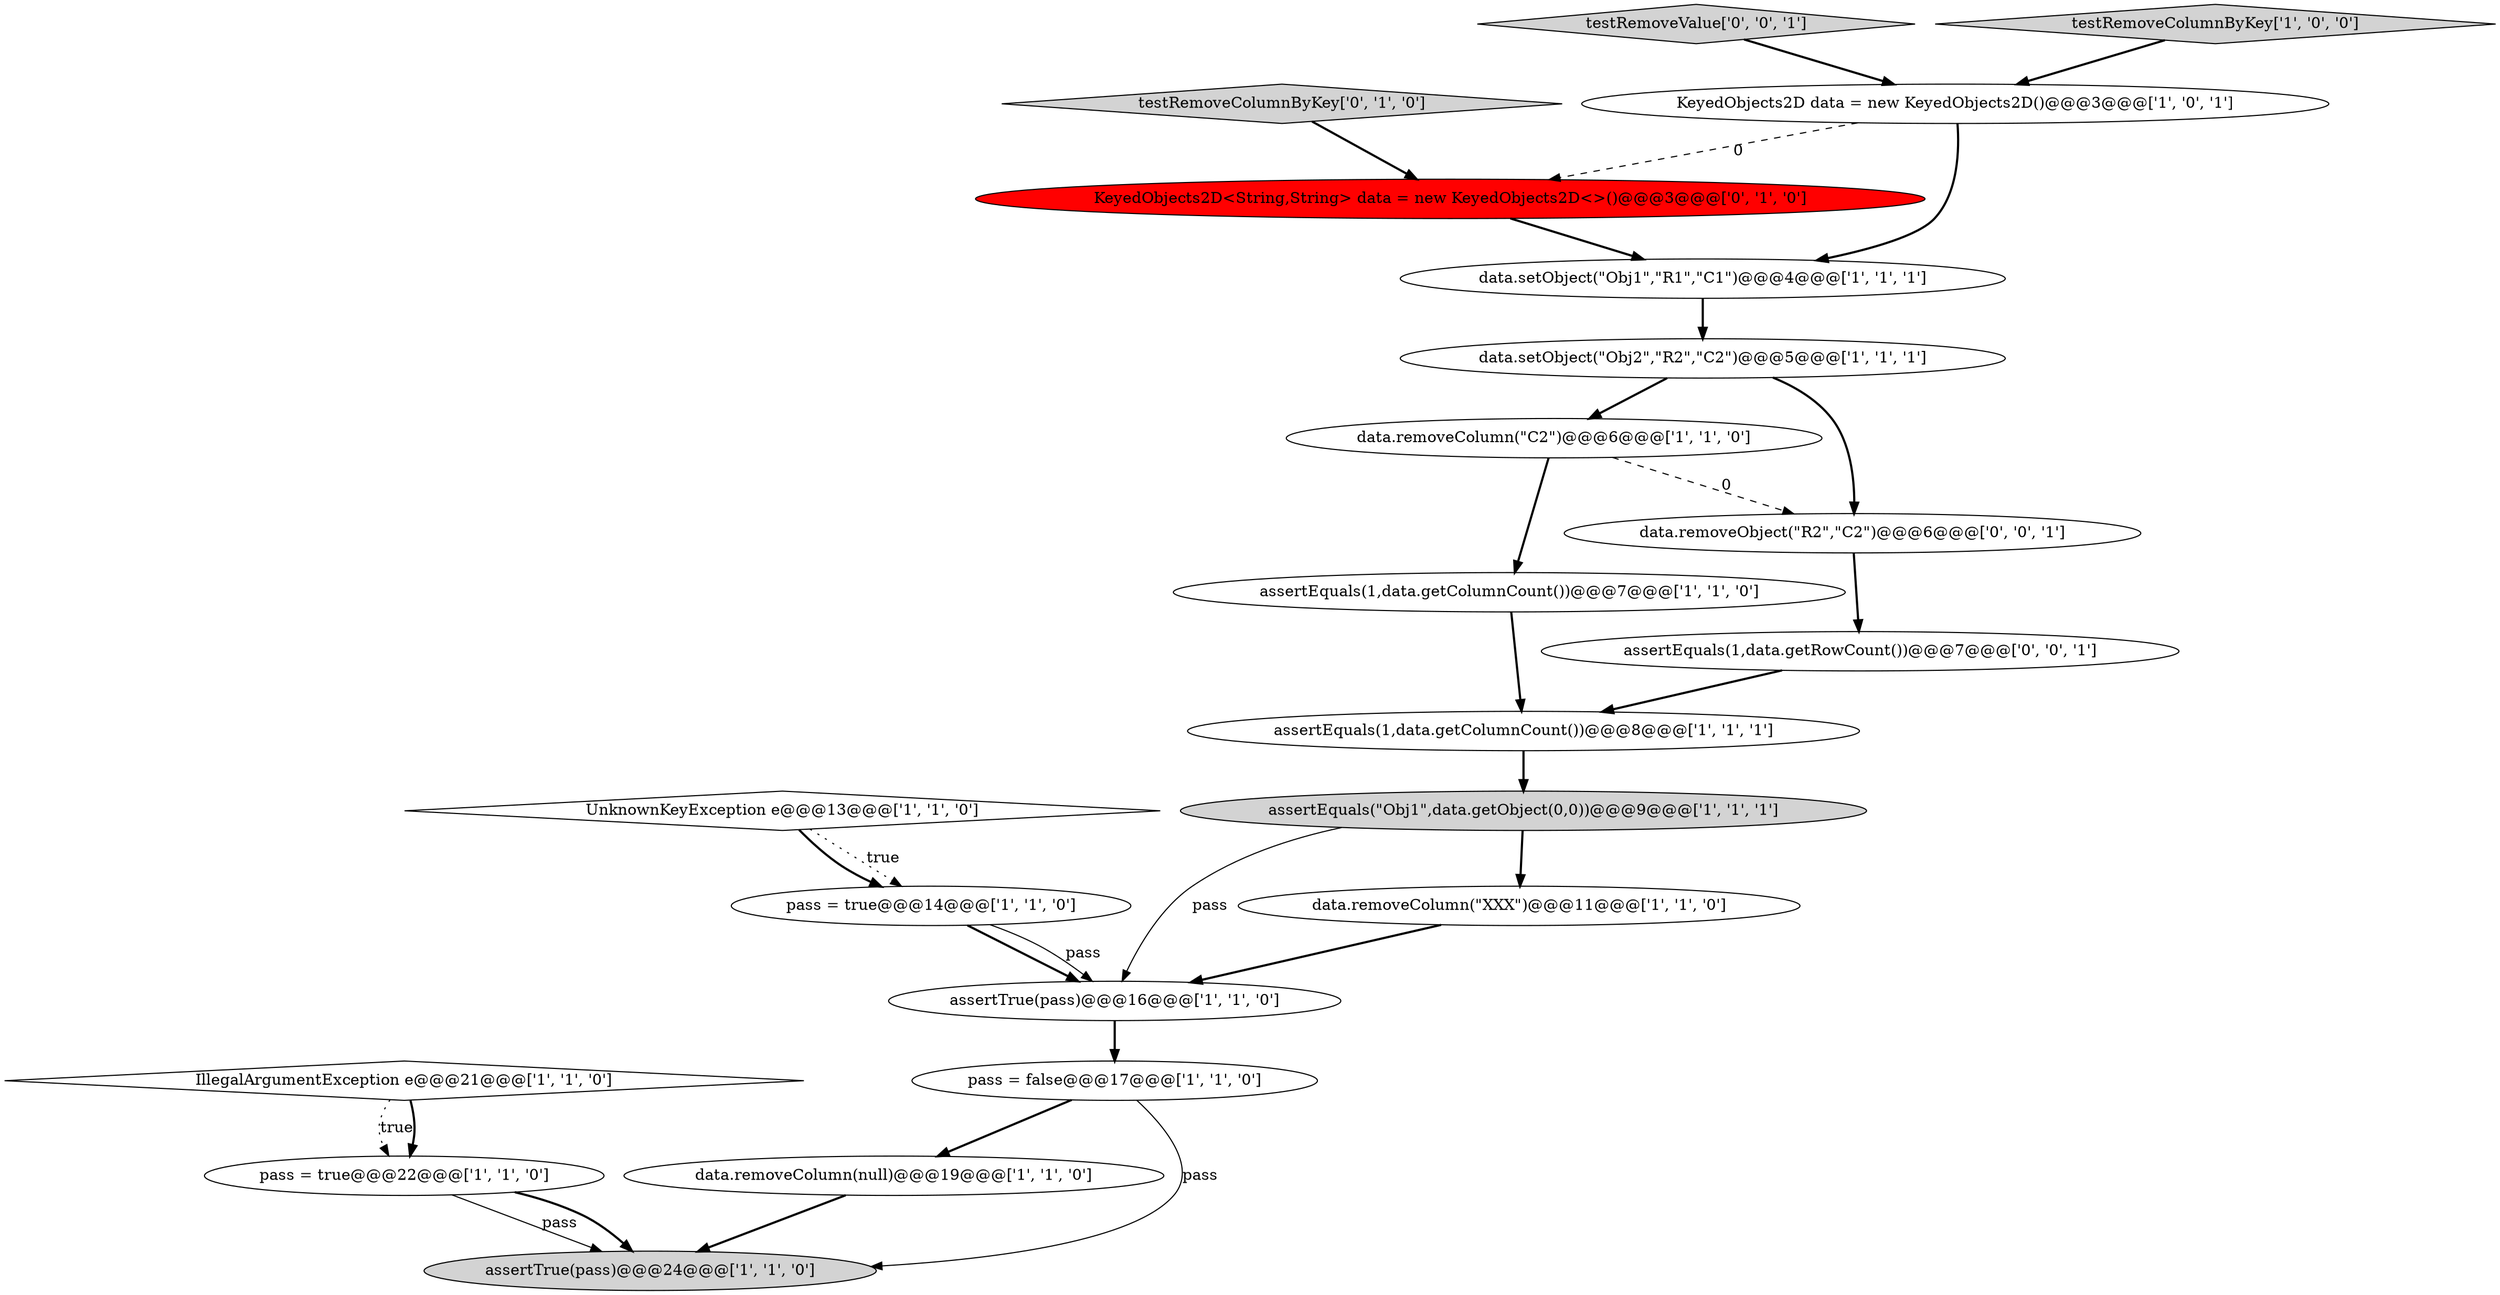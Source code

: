 digraph {
1 [style = filled, label = "data.removeColumn(\"C2\")@@@6@@@['1', '1', '0']", fillcolor = white, shape = ellipse image = "AAA0AAABBB1BBB"];
7 [style = filled, label = "assertTrue(pass)@@@16@@@['1', '1', '0']", fillcolor = white, shape = ellipse image = "AAA0AAABBB1BBB"];
14 [style = filled, label = "assertEquals(\"Obj1\",data.getObject(0,0))@@@9@@@['1', '1', '1']", fillcolor = lightgray, shape = ellipse image = "AAA0AAABBB1BBB"];
8 [style = filled, label = "assertEquals(1,data.getColumnCount())@@@7@@@['1', '1', '0']", fillcolor = white, shape = ellipse image = "AAA0AAABBB1BBB"];
20 [style = filled, label = "assertEquals(1,data.getRowCount())@@@7@@@['0', '0', '1']", fillcolor = white, shape = ellipse image = "AAA0AAABBB3BBB"];
15 [style = filled, label = "data.removeColumn(null)@@@19@@@['1', '1', '0']", fillcolor = white, shape = ellipse image = "AAA0AAABBB1BBB"];
3 [style = filled, label = "data.setObject(\"Obj2\",\"R2\",\"C2\")@@@5@@@['1', '1', '1']", fillcolor = white, shape = ellipse image = "AAA0AAABBB1BBB"];
11 [style = filled, label = "assertTrue(pass)@@@24@@@['1', '1', '0']", fillcolor = lightgray, shape = ellipse image = "AAA0AAABBB1BBB"];
13 [style = filled, label = "UnknownKeyException e@@@13@@@['1', '1', '0']", fillcolor = white, shape = diamond image = "AAA0AAABBB1BBB"];
4 [style = filled, label = "pass = true@@@22@@@['1', '1', '0']", fillcolor = white, shape = ellipse image = "AAA0AAABBB1BBB"];
18 [style = filled, label = "KeyedObjects2D<String,String> data = new KeyedObjects2D<>()@@@3@@@['0', '1', '0']", fillcolor = red, shape = ellipse image = "AAA1AAABBB2BBB"];
12 [style = filled, label = "data.setObject(\"Obj1\",\"R1\",\"C1\")@@@4@@@['1', '1', '1']", fillcolor = white, shape = ellipse image = "AAA0AAABBB1BBB"];
21 [style = filled, label = "testRemoveValue['0', '0', '1']", fillcolor = lightgray, shape = diamond image = "AAA0AAABBB3BBB"];
5 [style = filled, label = "testRemoveColumnByKey['1', '0', '0']", fillcolor = lightgray, shape = diamond image = "AAA0AAABBB1BBB"];
17 [style = filled, label = "testRemoveColumnByKey['0', '1', '0']", fillcolor = lightgray, shape = diamond image = "AAA0AAABBB2BBB"];
6 [style = filled, label = "data.removeColumn(\"XXX\")@@@11@@@['1', '1', '0']", fillcolor = white, shape = ellipse image = "AAA0AAABBB1BBB"];
9 [style = filled, label = "KeyedObjects2D data = new KeyedObjects2D()@@@3@@@['1', '0', '1']", fillcolor = white, shape = ellipse image = "AAA0AAABBB1BBB"];
19 [style = filled, label = "data.removeObject(\"R2\",\"C2\")@@@6@@@['0', '0', '1']", fillcolor = white, shape = ellipse image = "AAA0AAABBB3BBB"];
10 [style = filled, label = "pass = true@@@14@@@['1', '1', '0']", fillcolor = white, shape = ellipse image = "AAA0AAABBB1BBB"];
0 [style = filled, label = "assertEquals(1,data.getColumnCount())@@@8@@@['1', '1', '1']", fillcolor = white, shape = ellipse image = "AAA0AAABBB1BBB"];
16 [style = filled, label = "IllegalArgumentException e@@@21@@@['1', '1', '0']", fillcolor = white, shape = diamond image = "AAA0AAABBB1BBB"];
2 [style = filled, label = "pass = false@@@17@@@['1', '1', '0']", fillcolor = white, shape = ellipse image = "AAA0AAABBB1BBB"];
13->10 [style = bold, label=""];
14->7 [style = solid, label="pass"];
1->8 [style = bold, label=""];
3->1 [style = bold, label=""];
5->9 [style = bold, label=""];
9->18 [style = dashed, label="0"];
19->20 [style = bold, label=""];
20->0 [style = bold, label=""];
1->19 [style = dashed, label="0"];
18->12 [style = bold, label=""];
4->11 [style = solid, label="pass"];
13->10 [style = dotted, label="true"];
16->4 [style = dotted, label="true"];
10->7 [style = bold, label=""];
10->7 [style = solid, label="pass"];
8->0 [style = bold, label=""];
0->14 [style = bold, label=""];
21->9 [style = bold, label=""];
2->11 [style = solid, label="pass"];
15->11 [style = bold, label=""];
3->19 [style = bold, label=""];
7->2 [style = bold, label=""];
2->15 [style = bold, label=""];
12->3 [style = bold, label=""];
9->12 [style = bold, label=""];
16->4 [style = bold, label=""];
6->7 [style = bold, label=""];
4->11 [style = bold, label=""];
14->6 [style = bold, label=""];
17->18 [style = bold, label=""];
}

